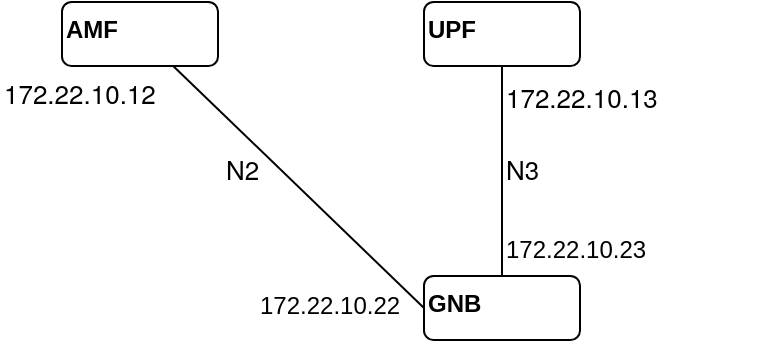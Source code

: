<mxfile>
    <diagram name="split_none" id="9LHPZ2SQCOofinPmpiE2">
        <mxGraphModel dx="822" dy="531" grid="1" gridSize="10" guides="1" tooltips="1" connect="1" arrows="1" fold="1" page="1" pageScale="1" pageWidth="827" pageHeight="1169" background="#ffffff" math="0" shadow="0">
            <root>
                <mxCell id="kwRkHTfesepw6fDbj70F-0"/>
                <mxCell id="kwRkHTfesepw6fDbj70F-1" parent="kwRkHTfesepw6fDbj70F-0"/>
                <mxCell id="NMvhGol_J3JoLe8ldsDr-25" value="&lt;p style=&quot;margin: 0px; font-variant-numeric: normal; font-variant-east-asian: normal; font-variant-alternates: normal; font-kerning: auto; font-optical-sizing: auto; font-feature-settings: normal; font-variation-settings: normal; font-stretch: normal; font-size: 13px; line-height: normal; font-family: &amp;quot;Helvetica Neue&amp;quot;;&quot; class=&quot;p1&quot;&gt;172.22.10.13&lt;/p&gt;" style="text;html=1;strokeColor=none;fillColor=none;align=left;verticalAlign=middle;whiteSpace=wrap;rounded=0;fontColor=#000000;" parent="kwRkHTfesepw6fDbj70F-1" vertex="1">
                    <mxGeometry x="274" y="242" width="140" height="30" as="geometry"/>
                </mxCell>
                <mxCell id="NMvhGol_J3JoLe8ldsDr-26" value="&lt;span&gt;UPF&lt;/span&gt;" style="rounded=1;whiteSpace=wrap;html=1;strokeColor=#000000;strokeWidth=1;fontColor=#000000;fillColor=none;align=left;verticalAlign=top;fontStyle=1" parent="kwRkHTfesepw6fDbj70F-1" vertex="1">
                    <mxGeometry x="235" y="210" width="78" height="32" as="geometry"/>
                </mxCell>
                <mxCell id="NMvhGol_J3JoLe8ldsDr-27" value="&lt;p class=&quot;p1&quot;&gt;&lt;span style=&quot;background-color: initial;&quot;&gt;172.22.10.22&lt;/span&gt;&lt;/p&gt;" style="text;whiteSpace=wrap;html=1;fontColor=#000000;" parent="kwRkHTfesepw6fDbj70F-1" vertex="1">
                    <mxGeometry x="151" y="336" width="169" height="45" as="geometry"/>
                </mxCell>
                <mxCell id="NMvhGol_J3JoLe8ldsDr-30" style="edgeStyle=none;html=1;entryX=0.5;entryY=1;entryDx=0;entryDy=0;fontColor=#000000;strokeColor=#000000;endArrow=none;endFill=0;" parent="kwRkHTfesepw6fDbj70F-1" source="NMvhGol_J3JoLe8ldsDr-28" target="NMvhGol_J3JoLe8ldsDr-26" edge="1">
                    <mxGeometry relative="1" as="geometry"/>
                </mxCell>
                <mxCell id="NMvhGol_J3JoLe8ldsDr-28" value="&lt;span&gt;GNB&lt;/span&gt;" style="rounded=1;whiteSpace=wrap;html=1;strokeColor=#000000;strokeWidth=1;fontColor=#000000;fillColor=none;align=left;verticalAlign=top;fontStyle=1" parent="kwRkHTfesepw6fDbj70F-1" vertex="1">
                    <mxGeometry x="235" y="347" width="78" height="32" as="geometry"/>
                </mxCell>
                <mxCell id="NMvhGol_J3JoLe8ldsDr-31" value="&lt;p style=&quot;margin: 0px; font-variant-numeric: normal; font-variant-east-asian: normal; font-variant-alternates: normal; font-kerning: auto; font-optical-sizing: auto; font-feature-settings: normal; font-variation-settings: normal; font-stretch: normal; font-size: 13px; line-height: normal; font-family: &amp;quot;Helvetica Neue&amp;quot;;&quot; class=&quot;p1&quot;&gt;N3&lt;/p&gt;" style="text;html=1;strokeColor=none;fillColor=none;align=left;verticalAlign=middle;whiteSpace=wrap;rounded=0;fontColor=#000000;" parent="kwRkHTfesepw6fDbj70F-1" vertex="1">
                    <mxGeometry x="274" y="278" width="40" height="30" as="geometry"/>
                </mxCell>
                <mxCell id="NMvhGol_J3JoLe8ldsDr-32" value="&lt;p style=&quot;margin: 0px; font-variant-numeric: normal; font-variant-east-asian: normal; font-variant-alternates: normal; font-kerning: auto; font-optical-sizing: auto; font-feature-settings: normal; font-variation-settings: normal; font-stretch: normal; font-size: 13px; line-height: normal; font-family: &amp;quot;Helvetica Neue&amp;quot;;&quot; class=&quot;p1&quot;&gt;&lt;span style=&quot;font-family: Helvetica; font-size: 12px;&quot;&gt;172.22.10.23&lt;/span&gt;&lt;br&gt;&lt;/p&gt;" style="text;html=1;strokeColor=none;fillColor=none;align=left;verticalAlign=middle;whiteSpace=wrap;rounded=0;fontColor=#000000;" parent="kwRkHTfesepw6fDbj70F-1" vertex="1">
                    <mxGeometry x="274" y="317" width="140" height="30" as="geometry"/>
                </mxCell>
                <mxCell id="NMvhGol_J3JoLe8ldsDr-34" style="edgeStyle=none;html=1;entryX=0;entryY=0.5;entryDx=0;entryDy=0;strokeColor=#000000;fontColor=#000000;endArrow=none;endFill=0;" parent="kwRkHTfesepw6fDbj70F-1" source="NMvhGol_J3JoLe8ldsDr-33" target="NMvhGol_J3JoLe8ldsDr-28" edge="1">
                    <mxGeometry relative="1" as="geometry"/>
                </mxCell>
                <mxCell id="NMvhGol_J3JoLe8ldsDr-33" value="&lt;span&gt;AMF&lt;/span&gt;" style="rounded=1;whiteSpace=wrap;html=1;strokeColor=#000000;strokeWidth=1;fontColor=#000000;fillColor=none;align=left;verticalAlign=top;fontStyle=1" parent="kwRkHTfesepw6fDbj70F-1" vertex="1">
                    <mxGeometry x="54" y="210" width="78" height="32" as="geometry"/>
                </mxCell>
                <mxCell id="NMvhGol_J3JoLe8ldsDr-35" value="&lt;p style=&quot;margin: 0px; font-variant-numeric: normal; font-variant-east-asian: normal; font-variant-alternates: normal; font-kerning: auto; font-optical-sizing: auto; font-feature-settings: normal; font-variation-settings: normal; font-stretch: normal; font-size: 13px; line-height: normal; font-family: &amp;quot;Helvetica Neue&amp;quot;;&quot; class=&quot;p1&quot;&gt;172.22.10.12&lt;/p&gt;" style="text;html=1;strokeColor=none;fillColor=none;align=left;verticalAlign=middle;whiteSpace=wrap;rounded=0;fontColor=#000000;" parent="kwRkHTfesepw6fDbj70F-1" vertex="1">
                    <mxGeometry x="23" y="240" width="140" height="30" as="geometry"/>
                </mxCell>
                <mxCell id="NMvhGol_J3JoLe8ldsDr-36" value="&lt;p style=&quot;margin: 0px; font-variant-numeric: normal; font-variant-east-asian: normal; font-variant-alternates: normal; font-kerning: auto; font-optical-sizing: auto; font-feature-settings: normal; font-variation-settings: normal; font-stretch: normal; font-size: 13px; line-height: normal; font-family: &amp;quot;Helvetica Neue&amp;quot;;&quot; class=&quot;p1&quot;&gt;N2&lt;/p&gt;" style="text;html=1;strokeColor=none;fillColor=none;align=left;verticalAlign=middle;whiteSpace=wrap;rounded=0;fontColor=#000000;" parent="kwRkHTfesepw6fDbj70F-1" vertex="1">
                    <mxGeometry x="134" y="278" width="40" height="30" as="geometry"/>
                </mxCell>
            </root>
        </mxGraphModel>
    </diagram>
    <diagram name="split_f1" id="3BSUjhF1nHpaO8DYCq_M">
        <mxGraphModel dx="822" dy="531" grid="1" gridSize="10" guides="1" tooltips="1" connect="1" arrows="1" fold="1" page="1" pageScale="1" pageWidth="827" pageHeight="1169" background="#ffffff" math="0" shadow="0">
            <root>
                <mxCell id="LBBj9ylhm5maZAJQp9fR-0"/>
                <mxCell id="LBBj9ylhm5maZAJQp9fR-1" parent="LBBj9ylhm5maZAJQp9fR-0"/>
                <mxCell id="LBBj9ylhm5maZAJQp9fR-13" value="&lt;p style=&quot;margin: 0px; font-variant-numeric: normal; font-variant-east-asian: normal; font-variant-alternates: normal; font-kerning: auto; font-optical-sizing: auto; font-feature-settings: normal; font-variation-settings: normal; font-stretch: normal; font-size: 13px; line-height: normal; font-family: &amp;quot;Helvetica Neue&amp;quot;;&quot; class=&quot;p1&quot;&gt;172.22.10.13&lt;/p&gt;" style="text;html=1;strokeColor=none;fillColor=none;align=left;verticalAlign=middle;whiteSpace=wrap;rounded=0;fontColor=#000000;" vertex="1" parent="LBBj9ylhm5maZAJQp9fR-1">
                    <mxGeometry x="281" y="492" width="140" height="30" as="geometry"/>
                </mxCell>
                <mxCell id="LBBj9ylhm5maZAJQp9fR-14" value="&lt;span&gt;UPF&lt;/span&gt;" style="rounded=1;whiteSpace=wrap;html=1;strokeColor=#000000;strokeWidth=1;fontColor=#000000;fillColor=none;align=left;verticalAlign=top;fontStyle=1" vertex="1" parent="LBBj9ylhm5maZAJQp9fR-1">
                    <mxGeometry x="242" y="460" width="78" height="32" as="geometry"/>
                </mxCell>
                <mxCell id="LBBj9ylhm5maZAJQp9fR-15" style="edgeStyle=none;html=1;entryX=1;entryY=0.5;entryDx=0;entryDy=0;strokeColor=#000000;fontColor=#000000;endArrow=none;endFill=0;rounded=0;" edge="1" parent="LBBj9ylhm5maZAJQp9fR-1" source="LBBj9ylhm5maZAJQp9fR-16" target="LBBj9ylhm5maZAJQp9fR-25">
                    <mxGeometry relative="1" as="geometry">
                        <Array as="points">
                            <mxPoint x="450" y="610"/>
                            <mxPoint x="450" y="670"/>
                            <mxPoint x="450" y="736"/>
                        </Array>
                    </mxGeometry>
                </mxCell>
                <mxCell id="LBBj9ylhm5maZAJQp9fR-16" value="&lt;p class=&quot;p1&quot;&gt;&lt;span style=&quot;background-color: initial;&quot;&gt;172.22.10.22&lt;/span&gt;&lt;/p&gt;" style="text;whiteSpace=wrap;html=1;fontColor=#000000;" vertex="1" parent="LBBj9ylhm5maZAJQp9fR-1">
                    <mxGeometry x="158" y="586" width="162" height="45" as="geometry"/>
                </mxCell>
                <mxCell id="LBBj9ylhm5maZAJQp9fR-17" style="edgeStyle=none;html=1;entryX=0.5;entryY=1;entryDx=0;entryDy=0;fontColor=#000000;strokeColor=#000000;endArrow=none;endFill=0;" edge="1" parent="LBBj9ylhm5maZAJQp9fR-1" source="LBBj9ylhm5maZAJQp9fR-18" target="LBBj9ylhm5maZAJQp9fR-14">
                    <mxGeometry relative="1" as="geometry"/>
                </mxCell>
                <mxCell id="LBBj9ylhm5maZAJQp9fR-18" value="&lt;span&gt;CU&lt;/span&gt;" style="rounded=1;whiteSpace=wrap;html=1;strokeColor=#000000;strokeWidth=1;fontColor=#000000;fillColor=none;align=left;verticalAlign=top;fontStyle=1" vertex="1" parent="LBBj9ylhm5maZAJQp9fR-1">
                    <mxGeometry x="242" y="597" width="78" height="32" as="geometry"/>
                </mxCell>
                <mxCell id="LBBj9ylhm5maZAJQp9fR-19" value="&lt;p style=&quot;margin: 0px; font-variant-numeric: normal; font-variant-east-asian: normal; font-variant-alternates: normal; font-kerning: auto; font-optical-sizing: auto; font-feature-settings: normal; font-variation-settings: normal; font-stretch: normal; font-size: 13px; line-height: normal; font-family: &amp;quot;Helvetica Neue&amp;quot;;&quot; class=&quot;p1&quot;&gt;N3&lt;/p&gt;" style="text;html=1;strokeColor=none;fillColor=none;align=left;verticalAlign=middle;whiteSpace=wrap;rounded=0;fontColor=#000000;" vertex="1" parent="LBBj9ylhm5maZAJQp9fR-1">
                    <mxGeometry x="281" y="528" width="40" height="30" as="geometry"/>
                </mxCell>
                <mxCell id="LBBj9ylhm5maZAJQp9fR-20" value="&lt;p style=&quot;margin: 0px; font-variant-numeric: normal; font-variant-east-asian: normal; font-variant-alternates: normal; font-kerning: auto; font-optical-sizing: auto; font-feature-settings: normal; font-variation-settings: normal; font-stretch: normal; font-size: 13px; line-height: normal; font-family: &amp;quot;Helvetica Neue&amp;quot;;&quot; class=&quot;p1&quot;&gt;&lt;span style=&quot;font-family: Helvetica; font-size: 12px;&quot;&gt;172.22.10.23&lt;/span&gt;&lt;br&gt;&lt;/p&gt;" style="text;html=1;strokeColor=none;fillColor=none;align=left;verticalAlign=middle;whiteSpace=wrap;rounded=0;fontColor=#000000;" vertex="1" parent="LBBj9ylhm5maZAJQp9fR-1">
                    <mxGeometry x="281" y="567" width="140" height="30" as="geometry"/>
                </mxCell>
                <mxCell id="LBBj9ylhm5maZAJQp9fR-21" style="edgeStyle=none;html=1;entryX=0;entryY=0.5;entryDx=0;entryDy=0;strokeColor=#000000;fontColor=#000000;endArrow=none;endFill=0;" edge="1" parent="LBBj9ylhm5maZAJQp9fR-1" source="LBBj9ylhm5maZAJQp9fR-22" target="LBBj9ylhm5maZAJQp9fR-18">
                    <mxGeometry relative="1" as="geometry"/>
                </mxCell>
                <mxCell id="LBBj9ylhm5maZAJQp9fR-22" value="&lt;span&gt;AMF&lt;/span&gt;" style="rounded=1;whiteSpace=wrap;html=1;strokeColor=#000000;strokeWidth=1;fontColor=#000000;fillColor=none;align=left;verticalAlign=top;fontStyle=1" vertex="1" parent="LBBj9ylhm5maZAJQp9fR-1">
                    <mxGeometry x="61" y="460" width="78" height="32" as="geometry"/>
                </mxCell>
                <mxCell id="LBBj9ylhm5maZAJQp9fR-23" value="&lt;p style=&quot;margin: 0px; font-variant-numeric: normal; font-variant-east-asian: normal; font-variant-alternates: normal; font-kerning: auto; font-optical-sizing: auto; font-feature-settings: normal; font-variation-settings: normal; font-stretch: normal; font-size: 13px; line-height: normal; font-family: &amp;quot;Helvetica Neue&amp;quot;;&quot; class=&quot;p1&quot;&gt;172.22.10.12&lt;/p&gt;" style="text;html=1;strokeColor=none;fillColor=none;align=left;verticalAlign=middle;whiteSpace=wrap;rounded=0;fontColor=#000000;" vertex="1" parent="LBBj9ylhm5maZAJQp9fR-1">
                    <mxGeometry x="30" y="490" width="140" height="30" as="geometry"/>
                </mxCell>
                <mxCell id="LBBj9ylhm5maZAJQp9fR-24" value="&lt;p style=&quot;margin: 0px; font-variant-numeric: normal; font-variant-east-asian: normal; font-variant-alternates: normal; font-kerning: auto; font-optical-sizing: auto; font-feature-settings: normal; font-variation-settings: normal; font-stretch: normal; font-size: 13px; line-height: normal; font-family: &amp;quot;Helvetica Neue&amp;quot;;&quot; class=&quot;p1&quot;&gt;N2&lt;/p&gt;" style="text;html=1;strokeColor=none;fillColor=none;align=left;verticalAlign=middle;whiteSpace=wrap;rounded=0;fontColor=#000000;" vertex="1" parent="LBBj9ylhm5maZAJQp9fR-1">
                    <mxGeometry x="141" y="528" width="40" height="30" as="geometry"/>
                </mxCell>
                <mxCell id="LBBj9ylhm5maZAJQp9fR-25" value="&lt;span&gt;DU&lt;/span&gt;" style="rounded=1;whiteSpace=wrap;html=1;strokeColor=#000000;strokeWidth=1;fontColor=#000000;fillColor=none;align=left;verticalAlign=top;fontStyle=1" vertex="1" parent="LBBj9ylhm5maZAJQp9fR-1">
                    <mxGeometry x="242" y="720" width="78" height="32" as="geometry"/>
                </mxCell>
                <mxCell id="LBBj9ylhm5maZAJQp9fR-26" value="&lt;p style=&quot;margin: 0px; font-variant-numeric: normal; font-variant-east-asian: normal; font-variant-alternates: normal; font-kerning: auto; font-optical-sizing: auto; font-feature-settings: normal; font-variation-settings: normal; font-stretch: normal; font-size: 13px; line-height: normal; font-family: &amp;quot;Helvetica Neue&amp;quot;;&quot; class=&quot;p1&quot;&gt;F1&lt;/p&gt;" style="text;html=1;strokeColor=none;fillColor=none;align=left;verticalAlign=middle;whiteSpace=wrap;rounded=0;fontColor=#000000;" vertex="1" parent="LBBj9ylhm5maZAJQp9fR-1">
                    <mxGeometry x="455" y="660" width="40" height="30" as="geometry"/>
                </mxCell>
                <mxCell id="LBBj9ylhm5maZAJQp9fR-27" value="&lt;p class=&quot;p1&quot;&gt;172.22.10.31&lt;/p&gt;" style="text;whiteSpace=wrap;html=1;fontColor=#000000;" vertex="1" parent="LBBj9ylhm5maZAJQp9fR-1">
                    <mxGeometry x="320" y="577" width="100" height="40" as="geometry"/>
                </mxCell>
                <mxCell id="LBBj9ylhm5maZAJQp9fR-28" value="&lt;p class=&quot;p1&quot;&gt;172.22.10.34&lt;/p&gt;" style="text;whiteSpace=wrap;html=1;fontColor=#000000;" vertex="1" parent="LBBj9ylhm5maZAJQp9fR-1">
                    <mxGeometry x="320" y="700" width="100" height="60" as="geometry"/>
                </mxCell>
            </root>
        </mxGraphModel>
    </diagram>
    <diagram name="split_f1_e1" id="ugKXxRCyNd3n2vM72W9c">
        <mxGraphModel dx="822" dy="531" grid="1" gridSize="10" guides="1" tooltips="1" connect="1" arrows="1" fold="1" page="1" pageScale="1" pageWidth="827" pageHeight="1169" background="#ffffff" math="0" shadow="0">
            <root>
                <mxCell id="5W0y0oNY_3AZGyrUhkyF-0"/>
                <mxCell id="5W0y0oNY_3AZGyrUhkyF-1" parent="5W0y0oNY_3AZGyrUhkyF-0"/>
                <mxCell id="5W0y0oNY_3AZGyrUhkyF-29" value="&lt;p style=&quot;margin: 0px; font-variant-numeric: normal; font-variant-east-asian: normal; font-variant-alternates: normal; font-kerning: auto; font-optical-sizing: auto; font-feature-settings: normal; font-variation-settings: normal; font-stretch: normal; font-size: 13px; line-height: normal; font-family: &amp;quot;Helvetica Neue&amp;quot;;&quot; class=&quot;p1&quot;&gt;172.22.10.13&lt;/p&gt;" style="text;html=1;strokeColor=none;fillColor=none;align=left;verticalAlign=middle;whiteSpace=wrap;rounded=0;fontColor=#000000;" vertex="1" parent="5W0y0oNY_3AZGyrUhkyF-1">
                    <mxGeometry x="291" y="912" width="140" height="30" as="geometry"/>
                </mxCell>
                <mxCell id="5W0y0oNY_3AZGyrUhkyF-30" value="&lt;span&gt;UPF&lt;/span&gt;" style="rounded=1;whiteSpace=wrap;html=1;strokeColor=#000000;strokeWidth=1;fontColor=#000000;fillColor=none;align=left;verticalAlign=top;fontStyle=1" vertex="1" parent="5W0y0oNY_3AZGyrUhkyF-1">
                    <mxGeometry x="252" y="880" width="78" height="32" as="geometry"/>
                </mxCell>
                <mxCell id="5W0y0oNY_3AZGyrUhkyF-31" style="edgeStyle=none;html=1;entryX=1;entryY=0.5;entryDx=0;entryDy=0;strokeColor=#000000;fontColor=#000000;endArrow=none;endFill=0;rounded=0;" edge="1" parent="5W0y0oNY_3AZGyrUhkyF-1" target="5W0y0oNY_3AZGyrUhkyF-41">
                    <mxGeometry relative="1" as="geometry">
                        <Array as="points">
                            <mxPoint x="460" y="1030"/>
                            <mxPoint x="460" y="1090"/>
                            <mxPoint x="460" y="1196"/>
                        </Array>
                        <mxPoint x="330" y="1029.076" as="sourcePoint"/>
                    </mxGeometry>
                </mxCell>
                <mxCell id="5W0y0oNY_3AZGyrUhkyF-32" style="edgeStyle=none;html=1;entryX=0.5;entryY=1;entryDx=0;entryDy=0;fontColor=#000000;strokeColor=#000000;endArrow=none;endFill=0;" edge="1" parent="5W0y0oNY_3AZGyrUhkyF-1" source="5W0y0oNY_3AZGyrUhkyF-34" target="5W0y0oNY_3AZGyrUhkyF-30">
                    <mxGeometry relative="1" as="geometry"/>
                </mxCell>
                <mxCell id="5W0y0oNY_3AZGyrUhkyF-33" style="edgeStyle=none;rounded=0;html=1;strokeColor=#000000;fontColor=#000000;endArrow=none;endFill=0;" edge="1" parent="5W0y0oNY_3AZGyrUhkyF-1" source="5W0y0oNY_3AZGyrUhkyF-34">
                    <mxGeometry relative="1" as="geometry">
                        <mxPoint x="291" y="1117" as="targetPoint"/>
                    </mxGeometry>
                </mxCell>
                <mxCell id="5W0y0oNY_3AZGyrUhkyF-34" value="&lt;span&gt;CU-UP&lt;/span&gt;" style="rounded=1;whiteSpace=wrap;html=1;strokeColor=#000000;strokeWidth=1;fontColor=#000000;fillColor=none;align=left;verticalAlign=top;fontStyle=1" vertex="1" parent="5W0y0oNY_3AZGyrUhkyF-1">
                    <mxGeometry x="252" y="1017" width="78" height="32" as="geometry"/>
                </mxCell>
                <mxCell id="5W0y0oNY_3AZGyrUhkyF-35" value="&lt;p style=&quot;margin: 0px; font-variant-numeric: normal; font-variant-east-asian: normal; font-variant-alternates: normal; font-kerning: auto; font-optical-sizing: auto; font-feature-settings: normal; font-variation-settings: normal; font-stretch: normal; font-size: 13px; line-height: normal; font-family: &amp;quot;Helvetica Neue&amp;quot;;&quot; class=&quot;p1&quot;&gt;N3&lt;/p&gt;" style="text;html=1;strokeColor=none;fillColor=none;align=left;verticalAlign=middle;whiteSpace=wrap;rounded=0;fontColor=#000000;" vertex="1" parent="5W0y0oNY_3AZGyrUhkyF-1">
                    <mxGeometry x="291" y="948" width="40" height="30" as="geometry"/>
                </mxCell>
                <mxCell id="5W0y0oNY_3AZGyrUhkyF-36" value="&lt;p style=&quot;margin: 0px; font-variant-numeric: normal; font-variant-east-asian: normal; font-variant-alternates: normal; font-kerning: auto; font-optical-sizing: auto; font-feature-settings: normal; font-variation-settings: normal; font-stretch: normal; font-size: 13px; line-height: normal; font-family: &amp;quot;Helvetica Neue&amp;quot;;&quot; class=&quot;p1&quot;&gt;&lt;span style=&quot;font-family: Helvetica; font-size: 12px;&quot;&gt;172.22.10.23&lt;/span&gt;&lt;br&gt;&lt;/p&gt;" style="text;html=1;strokeColor=none;fillColor=none;align=left;verticalAlign=middle;whiteSpace=wrap;rounded=0;fontColor=#000000;" vertex="1" parent="5W0y0oNY_3AZGyrUhkyF-1">
                    <mxGeometry x="291" y="987" width="140" height="30" as="geometry"/>
                </mxCell>
                <mxCell id="5W0y0oNY_3AZGyrUhkyF-37" style="edgeStyle=none;html=1;entryX=0;entryY=0.5;entryDx=0;entryDy=0;strokeColor=#000000;fontColor=#000000;endArrow=none;endFill=0;" edge="1" parent="5W0y0oNY_3AZGyrUhkyF-1" source="5W0y0oNY_3AZGyrUhkyF-38" target="5W0y0oNY_3AZGyrUhkyF-46">
                    <mxGeometry relative="1" as="geometry">
                        <Array as="points"/>
                    </mxGeometry>
                </mxCell>
                <mxCell id="5W0y0oNY_3AZGyrUhkyF-38" value="&lt;span&gt;AMF&lt;/span&gt;" style="rounded=1;whiteSpace=wrap;html=1;strokeColor=#000000;strokeWidth=1;fontColor=#000000;fillColor=none;align=left;verticalAlign=top;fontStyle=1" vertex="1" parent="5W0y0oNY_3AZGyrUhkyF-1">
                    <mxGeometry x="71" y="880" width="78" height="32" as="geometry"/>
                </mxCell>
                <mxCell id="5W0y0oNY_3AZGyrUhkyF-39" value="&lt;p style=&quot;margin: 0px; font-variant-numeric: normal; font-variant-east-asian: normal; font-variant-alternates: normal; font-kerning: auto; font-optical-sizing: auto; font-feature-settings: normal; font-variation-settings: normal; font-stretch: normal; font-size: 13px; line-height: normal; font-family: &amp;quot;Helvetica Neue&amp;quot;;&quot; class=&quot;p1&quot;&gt;172.22.10.12&lt;/p&gt;" style="text;html=1;strokeColor=none;fillColor=none;align=left;verticalAlign=middle;whiteSpace=wrap;rounded=0;fontColor=#000000;" vertex="1" parent="5W0y0oNY_3AZGyrUhkyF-1">
                    <mxGeometry x="40" y="910" width="140" height="30" as="geometry"/>
                </mxCell>
                <mxCell id="5W0y0oNY_3AZGyrUhkyF-40" value="&lt;p style=&quot;margin: 0px; font-variant-numeric: normal; font-variant-east-asian: normal; font-variant-alternates: normal; font-kerning: auto; font-optical-sizing: auto; font-feature-settings: normal; font-variation-settings: normal; font-stretch: normal; font-size: 13px; line-height: normal; font-family: &amp;quot;Helvetica Neue&amp;quot;;&quot; class=&quot;p1&quot;&gt;N2&lt;/p&gt;" style="text;html=1;strokeColor=none;fillColor=none;align=left;verticalAlign=middle;whiteSpace=wrap;rounded=0;fontColor=#000000;" vertex="1" parent="5W0y0oNY_3AZGyrUhkyF-1">
                    <mxGeometry x="159" y="1008" width="40" height="30" as="geometry"/>
                </mxCell>
                <mxCell id="5W0y0oNY_3AZGyrUhkyF-41" value="&lt;span&gt;DU&lt;/span&gt;" style="rounded=1;whiteSpace=wrap;html=1;strokeColor=#000000;strokeWidth=1;fontColor=#000000;fillColor=none;align=left;verticalAlign=top;fontStyle=1" vertex="1" parent="5W0y0oNY_3AZGyrUhkyF-1">
                    <mxGeometry x="252" y="1180" width="78" height="32" as="geometry"/>
                </mxCell>
                <mxCell id="5W0y0oNY_3AZGyrUhkyF-42" value="&lt;p style=&quot;margin: 0px; font-variant-numeric: normal; font-variant-east-asian: normal; font-variant-alternates: normal; font-kerning: auto; font-optical-sizing: auto; font-feature-settings: normal; font-variation-settings: normal; font-stretch: normal; font-size: 13px; line-height: normal; font-family: &amp;quot;Helvetica Neue&amp;quot;;&quot; class=&quot;p1&quot;&gt;F1&lt;/p&gt;" style="text;html=1;strokeColor=none;fillColor=none;align=left;verticalAlign=middle;whiteSpace=wrap;rounded=0;fontColor=#000000;" vertex="1" parent="5W0y0oNY_3AZGyrUhkyF-1">
                    <mxGeometry x="465" y="1080" width="40" height="30" as="geometry"/>
                </mxCell>
                <mxCell id="5W0y0oNY_3AZGyrUhkyF-43" value="&lt;p class=&quot;p1&quot;&gt;172.22.10.32&lt;/p&gt;" style="text;whiteSpace=wrap;html=1;fontColor=#000000;" vertex="1" parent="5W0y0oNY_3AZGyrUhkyF-1">
                    <mxGeometry x="330" y="997" width="100" height="40" as="geometry"/>
                </mxCell>
                <mxCell id="5W0y0oNY_3AZGyrUhkyF-44" value="&lt;p class=&quot;p1&quot;&gt;172.22.10.34&lt;/p&gt;" style="text;whiteSpace=wrap;html=1;fontColor=#000000;" vertex="1" parent="5W0y0oNY_3AZGyrUhkyF-1">
                    <mxGeometry x="330" y="1180" width="100" height="60" as="geometry"/>
                </mxCell>
                <mxCell id="5W0y0oNY_3AZGyrUhkyF-45" style="edgeStyle=none;rounded=0;html=1;strokeColor=#000000;fontColor=#000000;endArrow=none;endFill=0;" edge="1" parent="5W0y0oNY_3AZGyrUhkyF-1" source="5W0y0oNY_3AZGyrUhkyF-46">
                    <mxGeometry relative="1" as="geometry">
                        <mxPoint x="460" y="1134" as="targetPoint"/>
                    </mxGeometry>
                </mxCell>
                <mxCell id="5W0y0oNY_3AZGyrUhkyF-46" value="&lt;span&gt;CU-CP&lt;/span&gt;" style="rounded=1;whiteSpace=wrap;html=1;strokeColor=#000000;strokeWidth=1;fontColor=#000000;fillColor=none;align=left;verticalAlign=top;fontStyle=1" vertex="1" parent="5W0y0oNY_3AZGyrUhkyF-1">
                    <mxGeometry x="252" y="1117" width="78" height="32" as="geometry"/>
                </mxCell>
                <mxCell id="5W0y0oNY_3AZGyrUhkyF-47" value="&lt;p class=&quot;p1&quot;&gt;172.22.10.31&lt;/p&gt;" style="text;whiteSpace=wrap;html=1;fontColor=#000000;" vertex="1" parent="5W0y0oNY_3AZGyrUhkyF-1">
                    <mxGeometry x="330" y="1117" width="100" height="40" as="geometry"/>
                </mxCell>
                <mxCell id="5W0y0oNY_3AZGyrUhkyF-48" value="&lt;p class=&quot;p1&quot;&gt;&lt;span style=&quot;background-color: initial;&quot;&gt;172.22.10.22&lt;/span&gt;&lt;/p&gt;" style="text;whiteSpace=wrap;html=1;fontColor=#000000;" vertex="1" parent="5W0y0oNY_3AZGyrUhkyF-1">
                    <mxGeometry x="168" y="1105" width="162" height="45" as="geometry"/>
                </mxCell>
                <mxCell id="5W0y0oNY_3AZGyrUhkyF-49" value="&lt;p style=&quot;margin: 0px; font-variant-numeric: normal; font-variant-east-asian: normal; font-variant-alternates: normal; font-kerning: auto; font-optical-sizing: auto; font-feature-settings: normal; font-variation-settings: normal; font-stretch: normal; font-size: 13px; line-height: normal; font-family: &amp;quot;Helvetica Neue&amp;quot;;&quot; class=&quot;p1&quot;&gt;E1&lt;/p&gt;" style="text;html=1;strokeColor=none;fillColor=none;align=left;verticalAlign=middle;whiteSpace=wrap;rounded=0;fontColor=#000000;" vertex="1" parent="5W0y0oNY_3AZGyrUhkyF-1">
                    <mxGeometry x="273" y="1068" width="40" height="30" as="geometry"/>
                </mxCell>
                <mxCell id="5W0y0oNY_3AZGyrUhkyF-50" value="&lt;p class=&quot;p1&quot;&gt;172.22.10.42&lt;/p&gt;" style="text;whiteSpace=wrap;html=1;fontColor=#000000;" vertex="1" parent="5W0y0oNY_3AZGyrUhkyF-1">
                    <mxGeometry x="292" y="1030" width="100" height="40" as="geometry"/>
                </mxCell>
                <mxCell id="5W0y0oNY_3AZGyrUhkyF-51" value="&lt;p class=&quot;p1&quot;&gt;172.22.10.41&lt;/p&gt;" style="text;whiteSpace=wrap;html=1;fontColor=#000000;" vertex="1" parent="5W0y0oNY_3AZGyrUhkyF-1">
                    <mxGeometry x="292" y="1083" width="100" height="40" as="geometry"/>
                </mxCell>
            </root>
        </mxGraphModel>
    </diagram>
</mxfile>